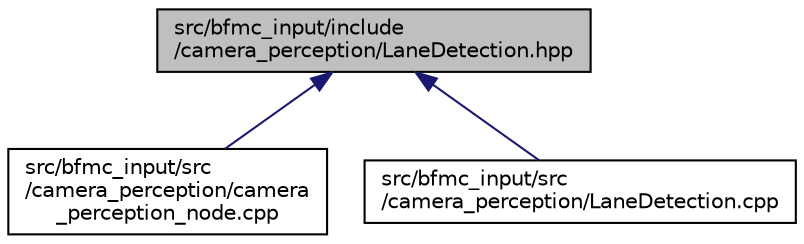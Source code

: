 digraph "src/bfmc_input/include/camera_perception/LaneDetection.hpp"
{
 // LATEX_PDF_SIZE
  edge [fontname="Helvetica",fontsize="10",labelfontname="Helvetica",labelfontsize="10"];
  node [fontname="Helvetica",fontsize="10",shape=record];
  Node1 [label="src/bfmc_input/include\l/camera_perception/LaneDetection.hpp",height=0.2,width=0.4,color="black", fillcolor="grey75", style="filled", fontcolor="black",tooltip="The header file of the lane detection used in the BFMC 2023."];
  Node1 -> Node2 [dir="back",color="midnightblue",fontsize="10",style="solid",fontname="Helvetica"];
  Node2 [label="src/bfmc_input/src\l/camera_perception/camera\l_perception_node.cpp",height=0.2,width=0.4,color="black", fillcolor="white", style="filled",URL="$camera__perception__node_8cpp.html",tooltip="This file implements the ROS node for the perception of the vehicle implemented in ROS."];
  Node1 -> Node3 [dir="back",color="midnightblue",fontsize="10",style="solid",fontname="Helvetica"];
  Node3 [label="src/bfmc_input/src\l/camera_perception/LaneDetection.cpp",height=0.2,width=0.4,color="black", fillcolor="white", style="filled",URL="$_lane_detection_8cpp.html",tooltip="This file implements the lane detection algorithm used in the BFMC 2023."];
}
